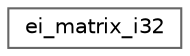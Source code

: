 digraph "Graphical Class Hierarchy"
{
 // LATEX_PDF_SIZE
  bgcolor="transparent";
  edge [fontname=Helvetica,fontsize=10,labelfontname=Helvetica,labelfontsize=10];
  node [fontname=Helvetica,fontsize=10,shape=box,height=0.2,width=0.4];
  rankdir="LR";
  Node0 [id="Node000000",label="ei_matrix_i32",height=0.2,width=0.4,color="grey40", fillcolor="white", style="filled",URL="$structei__matrix__i32.html",tooltip=" "];
}
